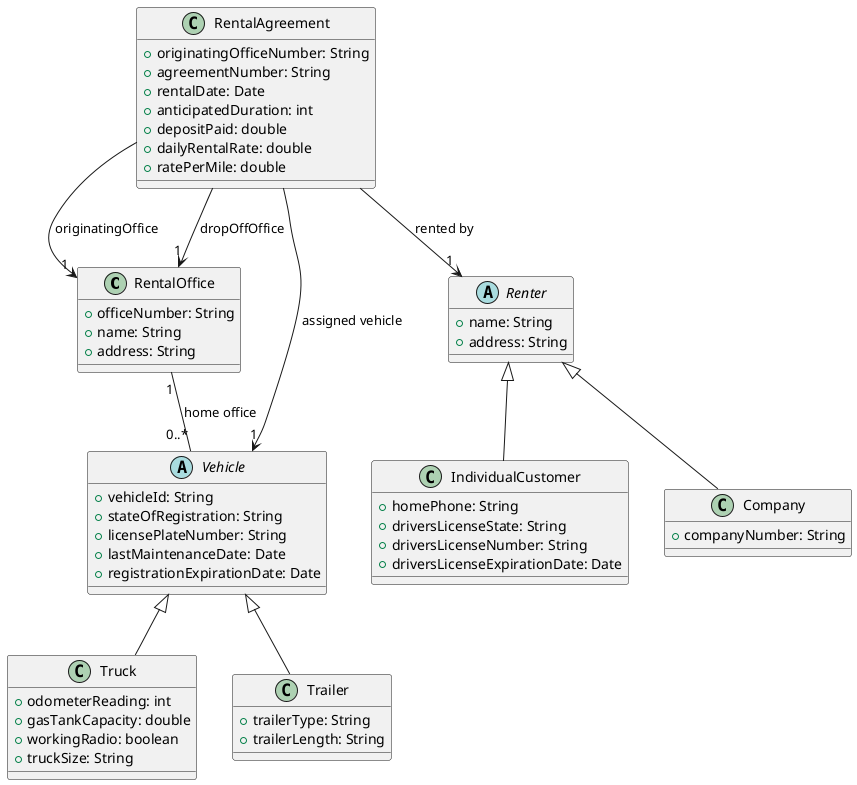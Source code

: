 @startuml
' Rental Office class
class RentalOffice {
  +officeNumber: String
  +name: String
  +address: String
}

' Abstract Vehicle with common attributes
abstract class Vehicle {
  +vehicleId: String
  +stateOfRegistration: String
  +licensePlateNumber: String
  +lastMaintenanceDate: Date
  +registrationExpirationDate: Date
}

' Truck subclass adds truck‐specific properties
class Truck extends Vehicle {
  +odometerReading: int
  +gasTankCapacity: double
  +workingRadio: boolean
  +truckSize: String
}

' Trailer subclass; using trailerType to distinguish covered vs open trailers
class Trailer extends Vehicle {
  +trailerType: String
  +trailerLength: String
}

' Abstract Renter class to represent an individual or a company renter
abstract class Renter {
  +name: String
  +address: String
}

' Individual Customer subclass with driver's license and contact info
class IndividualCustomer extends Renter {
  +homePhone: String
  +driversLicenseState: String
  +driversLicenseNumber: String
  +driversLicenseExpirationDate: Date
}

' Company subclass with a unique company number
class Company extends Renter {
  +companyNumber: String
}

' Rental Agreement class representing a rental that is for a single vehicle and a single renter
class RentalAgreement {
  +originatingOfficeNumber: String
  +agreementNumber: String
  +rentalDate: Date
  +anticipatedDuration: int
  +depositPaid: double
  +dailyRentalRate: double
  +ratePerMile: double
}

' Associations

' Each RentalOffice is the home office for many Vehicles
RentalOffice "1" -- "0..*" Vehicle : "home office"

' A RentalAgreement is created at an originating RentalOffice and returned to a drop-off RentalOffice
RentalAgreement --> "1" RentalOffice : originatingOffice
RentalAgreement --> "1" RentalOffice : dropOffOffice

' Each RentalAgreement is for one assigned Vehicle
RentalAgreement --> "1" Vehicle : "assigned vehicle"

' Each RentalAgreement involves one renter (either an IndividualCustomer or a Company)
RentalAgreement --> "1" Renter : "rented by"

@enduml